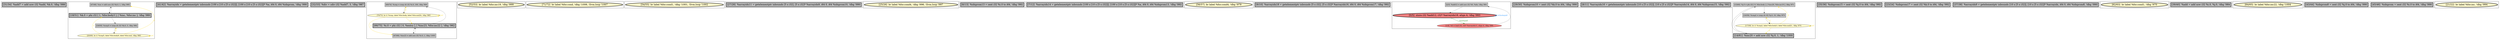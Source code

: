 
digraph G {





subgraph cluster26 {


node466 [penwidth=3.0,fontsize=20,fillcolor=grey,label="[31/34]  %add7 = add nsw i32 %add, %k.0, !dbg !986",shape=rectangle,style=filled ]



}

subgraph cluster25 {


node465 [fillcolor=grey,label="[47/48]  %inc = add nsw i32 %k.0, 1, !dbg !995",shape=rectangle,style=filled ]
node462 [fillcolor=grey,label="[19/50]  %cmp5 = icmp slt i32 %k.0, 5, !dbg !982",shape=rectangle,style=filled ]
node464 [fillcolor=lemonchiffon,label="[20/49]  br i1 %cmp5, label %for.body6, label %for.end, !dbg !983",shape=ellipse,style=filled ]
node463 [penwidth=3.0,fontsize=20,fillcolor=grey,label="[18/51]  %k.0 = phi i32 [ 1, %for.body3 ], [ %inc, %for.inc ], !dbg !980",shape=rectangle,style=filled ]

node464->node463 [style=solid,color=gold,label="C",penwidth=1.0,fontcolor=gold ]
node464->node465 [style=solid,color=gold,label="C",penwidth=1.0,fontcolor=gold ]
node464->node464 [style=solid,color=gold,label="C",penwidth=1.0,fontcolor=gold ]
node465->node463 [style=solid,color=black,label="",penwidth=0.5,fontcolor=black ]
node464->node462 [style=solid,color=gold,label="C",penwidth=1.0,fontcolor=gold ]
node462->node464 [style=solid,color=black,label="",penwidth=0.5,fontcolor=black ]
node463->node465 [style=solid,color=black,label="",penwidth=0.5,fontcolor=black ]
node463->node462 [style=solid,color=black,label="",penwidth=0.5,fontcolor=black ]


}

subgraph cluster24 {


node461 [penwidth=3.0,fontsize=20,fillcolor=grey,label="[41/42]  %arrayidx = getelementptr inbounds [100 x [10 x [5 x i32]]], [100 x [10 x [5 x i32]]]* %a, i64 0, i64 %idxprom, !dbg !990",shape=rectangle,style=filled ]



}

subgraph cluster22 {


node459 [penwidth=3.0,fontsize=20,fillcolor=grey,label="[32/33]  %div = sdiv i32 %add7, 3, !dbg !987",shape=rectangle,style=filled ]



}

subgraph cluster20 {


node454 [fillcolor=grey,label="[69/74]  %cmp = icmp slt i32 %i.0, 100, !dbg !964",shape=rectangle,style=filled ]
node457 [fillcolor=grey,label="[67/68]  %inc23 = add nsw i32 %i.0, 1, !dbg !1005",shape=rectangle,style=filled ]
node456 [penwidth=3.0,fontsize=20,fillcolor=grey,label="[66/75]  %i.0 = phi i32 [ 0, %entry ], [ %inc23, %for.inc22 ], !dbg !962",shape=rectangle,style=filled ]
node455 [fillcolor=lemonchiffon,label="[70/73]  br i1 %cmp, label %for.body, label %for.end24, !dbg !965",shape=ellipse,style=filled ]

node455->node457 [style=solid,color=gold,label="C",penwidth=1.0,fontcolor=gold ]
node456->node454 [style=solid,color=black,label="",penwidth=0.5,fontcolor=black ]
node455->node454 [style=solid,color=gold,label="C",penwidth=1.0,fontcolor=gold ]
node457->node456 [style=solid,color=black,label="",penwidth=0.5,fontcolor=black ]
node455->node455 [style=solid,color=gold,label="C",penwidth=1.0,fontcolor=gold ]
node454->node455 [style=solid,color=black,label="",penwidth=0.5,fontcolor=black ]
node456->node457 [style=solid,color=black,label="",penwidth=0.5,fontcolor=black ]
node455->node456 [style=solid,color=gold,label="C",penwidth=1.0,fontcolor=gold ]


}

subgraph cluster18 {


node452 [penwidth=3.0,fontsize=20,fillcolor=lemonchiffon,label="[52/53]  br label %for.inc19, !dbg !999",shape=ellipse,style=filled ]



}

subgraph cluster16 {


node450 [penwidth=3.0,fontsize=20,fillcolor=lemonchiffon,label="[71/72]  br label %for.cond, !dbg !1006, !llvm.loop !1007",shape=ellipse,style=filled ]



}

subgraph cluster17 {


node451 [penwidth=3.0,fontsize=20,fillcolor=lemonchiffon,label="[54/55]  br label %for.cond1, !dbg !1001, !llvm.loop !1002",shape=ellipse,style=filled ]



}

subgraph cluster4 {


node435 [penwidth=3.0,fontsize=20,fillcolor=grey,label="[27/28]  %arrayidx11 = getelementptr inbounds [5 x i32], [5 x i32]* %arrayidx9, i64 0, i64 %idxprom10, !dbg !990",shape=rectangle,style=filled ]



}

subgraph cluster3 {


node434 [penwidth=3.0,fontsize=20,fillcolor=lemonchiffon,label="[25/26]  br label %for.cond4, !dbg !996, !llvm.loop !997",shape=ellipse,style=filled ]



}

subgraph cluster2 {


node433 [penwidth=3.0,fontsize=20,fillcolor=grey,label="[6/13]  %idxprom13 = sext i32 %i.0 to i64, !dbg !992",shape=rectangle,style=filled ]



}

subgraph cluster1 {


node432 [penwidth=3.0,fontsize=20,fillcolor=grey,label="[7/12]  %arrayidx14 = getelementptr inbounds [100 x [10 x [5 x i32]]], [100 x [10 x [5 x i32]]]* %a, i64 0, i64 %idxprom13, !dbg !992",shape=rectangle,style=filled ]



}

subgraph cluster12 {


node446 [penwidth=3.0,fontsize=20,fillcolor=lemonchiffon,label="[56/57]  br label %for.cond4, !dbg !979",shape=ellipse,style=filled ]



}

subgraph cluster5 {


node436 [penwidth=3.0,fontsize=20,fillcolor=grey,label="[9/10]  %arrayidx18 = getelementptr inbounds [5 x i32], [5 x i32]* %arrayidx16, i64 0, i64 %idxprom17, !dbg !992",shape=rectangle,style=filled ]



}

subgraph cluster0 {


node431 [fillcolor=grey,label="[2/3]  %add12 = add nsw i32 %0, %div, !dbg !991",shape=rectangle,style=filled ]
node429 [fillcolor=lightcoral,label="[1/4]  %0 = load i32, i32* %arrayidx11, align 4, !dbg !990",shape=ellipse,style=filled ]
node430 [penwidth=3.0,fontsize=20,fillcolor=lightcoral,label="[0/5]  store i32 %add12, i32* %arrayidx18, align 4, !dbg !993",shape=ellipse,style=filled ]

node429->node431 [style=solid,color=black,label="",penwidth=0.5,fontcolor=black ]
node431->node430 [style=solid,color=black,label="",penwidth=0.5,fontcolor=black ]
node430->node429 [style=solid,color=forestgreen,label="T|indep|all",penwidth=1.0,fontcolor=forestgreen ]
node430->node430 [style=solid,color=dodgerblue,label="O|indep|all",penwidth=1.0,fontcolor=dodgerblue ]


}

subgraph cluster6 {


node437 [penwidth=3.0,fontsize=20,fillcolor=grey,label="[29/30]  %idxprom10 = sext i32 %k.0 to i64, !dbg !990",shape=rectangle,style=filled ]



}

subgraph cluster14 {


node448 [penwidth=3.0,fontsize=20,fillcolor=grey,label="[8/11]  %arrayidx16 = getelementptr inbounds [10 x [5 x i32]], [10 x [5 x i32]]* %arrayidx14, i64 0, i64 %idxprom15, !dbg !992",shape=rectangle,style=filled ]



}

subgraph cluster7 {


node441 [fillcolor=grey,label="[15/60]  %j.0 = phi i32 [ 0, %for.body ], [ %inc20, %for.inc19 ], !dbg !971",shape=rectangle,style=filled ]
node440 [penwidth=3.0,fontsize=20,fillcolor=grey,label="[14/61]  %inc20 = add nsw i32 %j.0, 1, !dbg !1000",shape=rectangle,style=filled ]
node438 [fillcolor=lemonchiffon,label="[17/58]  br i1 %cmp2, label %for.body3, label %for.end21, !dbg !974",shape=ellipse,style=filled ]
node439 [fillcolor=grey,label="[16/59]  %cmp2 = icmp slt i32 %j.0, 10, !dbg !973",shape=rectangle,style=filled ]

node439->node438 [style=solid,color=black,label="",penwidth=0.5,fontcolor=black ]
node441->node439 [style=solid,color=black,label="",penwidth=0.5,fontcolor=black ]
node441->node440 [style=solid,color=black,label="",penwidth=0.5,fontcolor=black ]
node438->node441 [style=solid,color=gold,label="C",penwidth=1.0,fontcolor=gold ]
node438->node439 [style=solid,color=gold,label="C",penwidth=1.0,fontcolor=gold ]
node440->node441 [style=solid,color=black,label="",penwidth=0.5,fontcolor=black ]
node438->node438 [style=solid,color=gold,label="C",penwidth=1.0,fontcolor=gold ]
node438->node440 [style=solid,color=gold,label="C",penwidth=1.0,fontcolor=gold ]


}

subgraph cluster23 {


node460 [penwidth=3.0,fontsize=20,fillcolor=grey,label="[35/36]  %idxprom15 = sext i32 %j.0 to i64, !dbg !992",shape=rectangle,style=filled ]



}

subgraph cluster8 {


node442 [penwidth=3.0,fontsize=20,fillcolor=grey,label="[23/24]  %idxprom17 = sext i32 %k.0 to i64, !dbg !992",shape=rectangle,style=filled ]



}

subgraph cluster21 {


node458 [penwidth=3.0,fontsize=20,fillcolor=grey,label="[37/38]  %arrayidx9 = getelementptr inbounds [10 x [5 x i32]], [10 x [5 x i32]]* %arrayidx, i64 0, i64 %idxprom8, !dbg !990",shape=rectangle,style=filled ]



}

subgraph cluster9 {


node443 [penwidth=3.0,fontsize=20,fillcolor=lemonchiffon,label="[62/63]  br label %for.cond1, !dbg !970",shape=ellipse,style=filled ]



}

subgraph cluster19 {


node453 [penwidth=3.0,fontsize=20,fillcolor=grey,label="[39/40]  %add = add nsw i32 %i.0, %j.0, !dbg !984",shape=rectangle,style=filled ]



}

subgraph cluster10 {


node444 [penwidth=3.0,fontsize=20,fillcolor=lemonchiffon,label="[64/65]  br label %for.inc22, !dbg !1004",shape=ellipse,style=filled ]



}

subgraph cluster11 {


node445 [penwidth=3.0,fontsize=20,fillcolor=grey,label="[43/44]  %idxprom8 = sext i32 %j.0 to i64, !dbg !990",shape=rectangle,style=filled ]



}

subgraph cluster13 {


node447 [penwidth=3.0,fontsize=20,fillcolor=grey,label="[45/46]  %idxprom = sext i32 %i.0 to i64, !dbg !990",shape=rectangle,style=filled ]



}

subgraph cluster15 {


node449 [penwidth=3.0,fontsize=20,fillcolor=lemonchiffon,label="[21/22]  br label %for.inc, !dbg !994",shape=ellipse,style=filled ]



}

}
